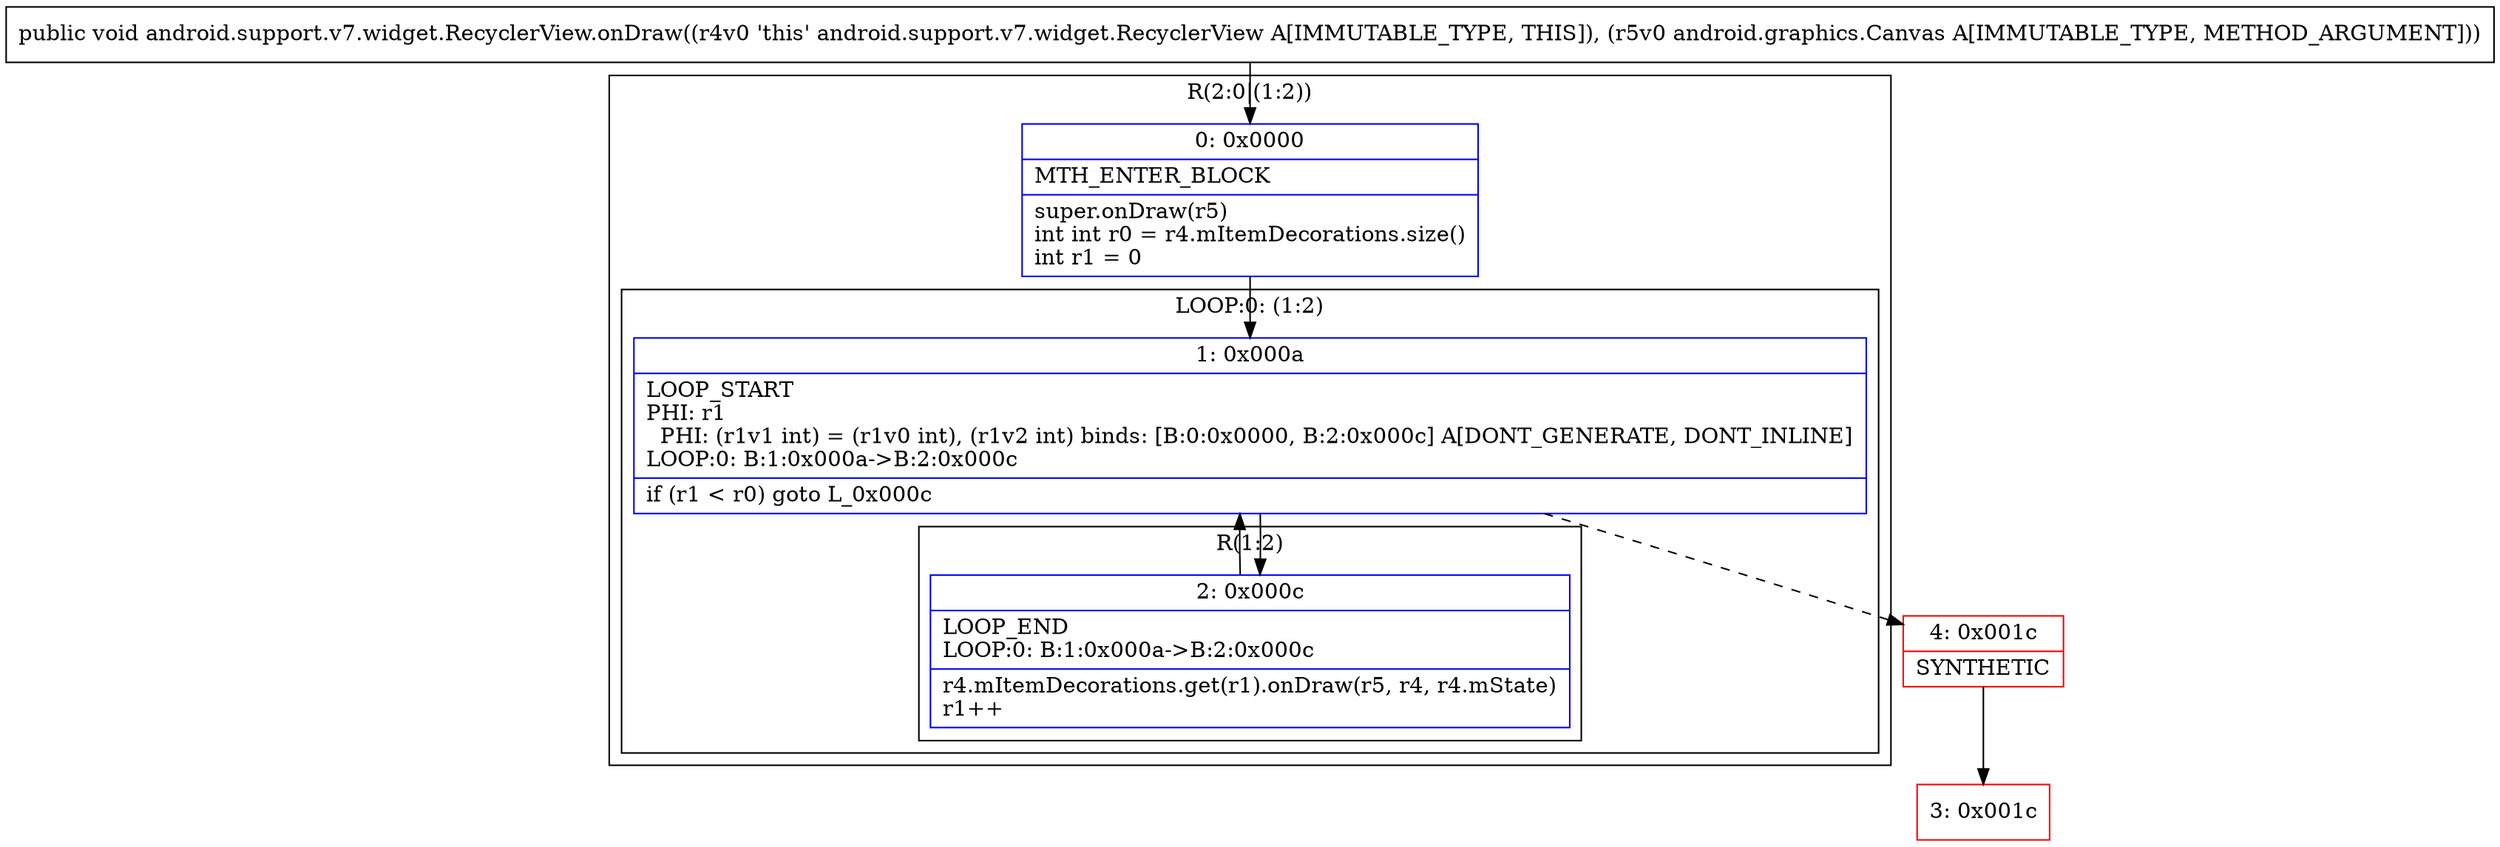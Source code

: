 digraph "CFG forandroid.support.v7.widget.RecyclerView.onDraw(Landroid\/graphics\/Canvas;)V" {
subgraph cluster_Region_1385035921 {
label = "R(2:0|(1:2))";
node [shape=record,color=blue];
Node_0 [shape=record,label="{0\:\ 0x0000|MTH_ENTER_BLOCK\l|super.onDraw(r5)\lint int r0 = r4.mItemDecorations.size()\lint r1 = 0\l}"];
subgraph cluster_LoopRegion_2081771472 {
label = "LOOP:0: (1:2)";
node [shape=record,color=blue];
Node_1 [shape=record,label="{1\:\ 0x000a|LOOP_START\lPHI: r1 \l  PHI: (r1v1 int) = (r1v0 int), (r1v2 int) binds: [B:0:0x0000, B:2:0x000c] A[DONT_GENERATE, DONT_INLINE]\lLOOP:0: B:1:0x000a\-\>B:2:0x000c\l|if (r1 \< r0) goto L_0x000c\l}"];
subgraph cluster_Region_349477783 {
label = "R(1:2)";
node [shape=record,color=blue];
Node_2 [shape=record,label="{2\:\ 0x000c|LOOP_END\lLOOP:0: B:1:0x000a\-\>B:2:0x000c\l|r4.mItemDecorations.get(r1).onDraw(r5, r4, r4.mState)\lr1++\l}"];
}
}
}
Node_3 [shape=record,color=red,label="{3\:\ 0x001c}"];
Node_4 [shape=record,color=red,label="{4\:\ 0x001c|SYNTHETIC\l}"];
MethodNode[shape=record,label="{public void android.support.v7.widget.RecyclerView.onDraw((r4v0 'this' android.support.v7.widget.RecyclerView A[IMMUTABLE_TYPE, THIS]), (r5v0 android.graphics.Canvas A[IMMUTABLE_TYPE, METHOD_ARGUMENT])) }"];
MethodNode -> Node_0;
Node_0 -> Node_1;
Node_1 -> Node_2;
Node_1 -> Node_4[style=dashed];
Node_2 -> Node_1;
Node_4 -> Node_3;
}

